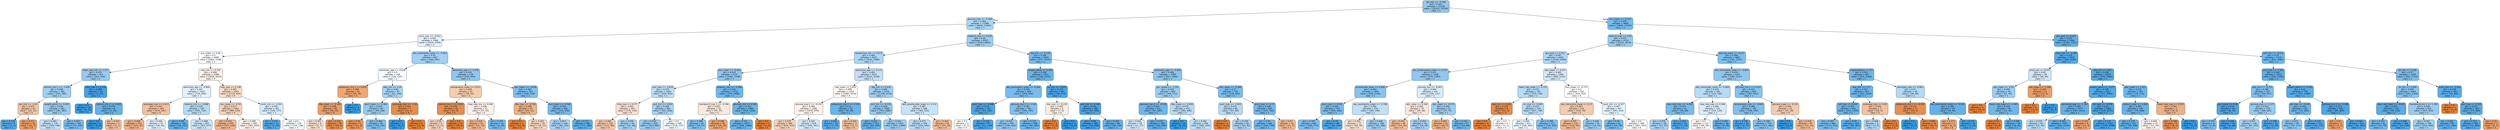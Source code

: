 digraph Tree {
node [shape=box, style="filled, rounded", color="black", fontname="helvetica"] ;
edge [fontname="helvetica"] ;
0 [label="ptt_max <= -0.348\ngini = 0.424\nsamples = 21268\nvalue = [10232, 23258]\nclass = 1", fillcolor="#90c8f0"] ;
1 [label="glucose_max <= -0.566\ngini = 0.464\nsamples = 11588\nvalue = [6626, 11461]\nclass = 1", fillcolor="#abd6f4"] ;
0 -> 1 [labeldistance=2.5, labelangle=45, headlabel="True"] ;
2 [label="pco2_max <= -0.052\ngini = 0.497\nsamples = 3366\nvalue = [2424, 2799]\nclass = 1", fillcolor="#e4f2fc"] ;
1 -> 2 ;
3 [label="gcs_motor <= 0.26\ngini = 0.5\nsamples = 2699\nvalue = [2064, 2108]\nclass = 1", fillcolor="#fbfdfe"] ;
2 -> 3 ;
4 [label="heart_rate_min <= 1.317\ngini = 0.435\nsamples = 411\nvalue = [205, 436]\nclass = 1", fillcolor="#96cbf1"] ;
3 -> 4 ;
5 [label="calcium_min.1 <= -1.434\ngini = 0.448\nsamples = 383\nvalue = [203, 395]\nclass = 1", fillcolor="#9fcff2"] ;
4 -> 5 ;
6 [label="gcs_min <= -1.83\ngini = 0.457\nsamples = 20\nvalue = [22, 12]\nclass = 0", fillcolor="#f3c6a5"] ;
5 -> 6 ;
7 [label="gini = 0.219\nsamples = 4\nvalue = [1, 7]\nclass = 1", fillcolor="#55abe9"] ;
6 -> 7 ;
8 [label="gini = 0.311\nsamples = 16\nvalue = [21, 5]\nclass = 0", fillcolor="#eb9f68"] ;
6 -> 8 ;
9 [label="weight_admit <= -0.457\ngini = 0.436\nsamples = 363\nvalue = [181, 383]\nclass = 1", fillcolor="#97cbf1"] ;
5 -> 9 ;
10 [label="gini = 0.483\nsamples = 176\nvalue = [109, 158]\nclass = 1", fillcolor="#c2e1f7"] ;
9 -> 10 ;
11 [label="gini = 0.367\nsamples = 187\nvalue = [72, 225]\nclass = 1", fillcolor="#78bced"] ;
9 -> 11 ;
12 [label="mbp_max <= 0.159\ngini = 0.089\nsamples = 28\nvalue = [2, 41]\nclass = 1", fillcolor="#43a2e6"] ;
4 -> 12 ;
13 [label="gini = 0.0\nsamples = 20\nvalue = [0, 31]\nclass = 1", fillcolor="#399de5"] ;
12 -> 13 ;
14 [label="calcium_min.1 <= 0.022\ngini = 0.278\nsamples = 8\nvalue = [2, 10]\nclass = 1", fillcolor="#61b1ea"] ;
12 -> 14 ;
15 [label="gini = 0.0\nsamples = 5\nvalue = [0, 9]\nclass = 1", fillcolor="#399de5"] ;
14 -> 15 ;
16 [label="gini = 0.444\nsamples = 3\nvalue = [2, 1]\nclass = 0", fillcolor="#f2c09c"] ;
14 -> 16 ;
17 [label="mbp_min <= 0.162\ngini = 0.499\nsamples = 2288\nvalue = [1859, 1672]\nclass = 0", fillcolor="#fcf2eb"] ;
3 -> 17 ;
18 [label="admission_age <= -0.866\ngini = 0.497\nsamples = 1025\nvalue = [730, 856]\nclass = 1", fillcolor="#e2f1fb"] ;
17 -> 18 ;
19 [label="aniongap_max <= 0.413\ngini = 0.447\nsamples = 269\nvalue = [279, 142]\nclass = 0", fillcolor="#f2c19e"] ;
18 -> 19 ;
20 [label="gini = 0.409\nsamples = 214\nvalue = [241, 97]\nclass = 0", fillcolor="#efb489"] ;
19 -> 20 ;
21 [label="gini = 0.496\nsamples = 55\nvalue = [38, 45]\nclass = 1", fillcolor="#e0f0fb"] ;
19 -> 21 ;
22 [label="totalco2_min <= -0.086\ngini = 0.475\nsamples = 756\nvalue = [451, 714]\nclass = 1", fillcolor="#b6dbf5"] ;
18 -> 22 ;
23 [label="gini = 0.282\nsamples = 104\nvalue = [28, 137]\nclass = 1", fillcolor="#61b1ea"] ;
22 -> 23 ;
24 [label="gini = 0.488\nsamples = 652\nvalue = [423, 577]\nclass = 1", fillcolor="#cae5f8"] ;
22 -> 24 ;
25 [label="mbp_max <= 0.708\ngini = 0.487\nsamples = 1263\nvalue = [1129, 816]\nclass = 0", fillcolor="#f8dcc8"] ;
17 -> 25 ;
26 [label="bun_mean <= -0.59\ngini = 0.477\nsamples = 1062\nvalue = [989, 639]\nclass = 0", fillcolor="#f6d2b9"] ;
25 -> 26 ;
27 [label="gini = 0.415\nsamples = 479\nvalue = [527, 219]\nclass = 0", fillcolor="#f0b58b"] ;
26 -> 27 ;
28 [label="gini = 0.499\nsamples = 583\nvalue = [462, 420]\nclass = 0", fillcolor="#fdf4ed"] ;
26 -> 28 ;
29 [label="pco2_min <= -0.261\ngini = 0.493\nsamples = 201\nvalue = [140, 177]\nclass = 1", fillcolor="#d6ebfa"] ;
25 -> 29 ;
30 [label="gini = 0.231\nsamples = 31\nvalue = [6, 39]\nclass = 1", fillcolor="#57ace9"] ;
29 -> 30 ;
31 [label="gini = 0.5\nsamples = 170\nvalue = [134, 138]\nclass = 1", fillcolor="#f9fcfe"] ;
29 -> 31 ;
32 [label="abs_neutrophils_mean <= -0.463\ngini = 0.45\nsamples = 667\nvalue = [360, 691]\nclass = 1", fillcolor="#a0d0f3"] ;
2 -> 32 ;
33 [label="admission_age <= -0.638\ngini = 0.5\nsamples = 149\nvalue = [120, 127]\nclass = 1", fillcolor="#f4fafe"] ;
32 -> 33 ;
34 [label="potassium_min.1 <= 0.934\ngini = 0.358\nsamples = 52\nvalue = [59, 18]\nclass = 0", fillcolor="#eda775"] ;
33 -> 34 ;
35 [label="dbp_mean <= -0.189\ngini = 0.296\nsamples = 48\nvalue = [59, 13]\nclass = 0", fillcolor="#eb9d65"] ;
34 -> 35 ;
36 [label="gini = 0.492\nsamples = 9\nvalue = [9, 7]\nclass = 0", fillcolor="#f9e3d3"] ;
35 -> 36 ;
37 [label="gini = 0.191\nsamples = 39\nvalue = [50, 6]\nclass = 0", fillcolor="#e89051"] ;
35 -> 37 ;
38 [label="gini = 0.0\nsamples = 4\nvalue = [0, 5]\nclass = 1", fillcolor="#399de5"] ;
34 -> 38 ;
39 [label="dbp_min <= 1.24\ngini = 0.46\nsamples = 97\nvalue = [61, 109]\nclass = 1", fillcolor="#a8d4f4"] ;
33 -> 39 ;
40 [label="spo2_mean <= -2.463\ngini = 0.429\nsamples = 90\nvalue = [49, 108]\nclass = 1", fillcolor="#93c9f1"] ;
39 -> 40 ;
41 [label="gini = 0.26\nsamples = 6\nvalue = [11, 2]\nclass = 0", fillcolor="#ea985d"] ;
40 -> 41 ;
42 [label="gini = 0.389\nsamples = 84\nvalue = [38, 106]\nclass = 1", fillcolor="#80c0ee"] ;
40 -> 42 ;
43 [label="aniongap_max <= -1.16\ngini = 0.142\nsamples = 7\nvalue = [12, 1]\nclass = 0", fillcolor="#e78c49"] ;
39 -> 43 ;
44 [label="gini = 0.0\nsamples = 1\nvalue = [0, 1]\nclass = 1", fillcolor="#399de5"] ;
43 -> 44 ;
45 [label="gini = 0.0\nsamples = 6\nvalue = [12, 0]\nclass = 0", fillcolor="#e58139"] ;
43 -> 45 ;
46 [label="admission_age <= -1.979\ngini = 0.419\nsamples = 518\nvalue = [240, 564]\nclass = 1", fillcolor="#8dc7f0"] ;
32 -> 46 ;
47 [label="temperature_mean <= 0.011\ngini = 0.469\nsamples = 67\nvalue = [58, 35]\nclass = 0", fillcolor="#f5cdb0"] ;
46 -> 47 ;
48 [label="calcium_min.1 <= 0.022\ngini = 0.159\nsamples = 16\nvalue = [21, 2]\nclass = 0", fillcolor="#e78d4c"] ;
47 -> 48 ;
49 [label="gini = 0.48\nsamples = 4\nvalue = [3, 2]\nclass = 0", fillcolor="#f6d5bd"] ;
48 -> 49 ;
50 [label="gini = 0.0\nsamples = 12\nvalue = [18, 0]\nclass = 0", fillcolor="#e58139"] ;
48 -> 50 ;
51 [label="resp_rate_min <= 0.046\ngini = 0.498\nsamples = 51\nvalue = [37, 33]\nclass = 0", fillcolor="#fcf1ea"] ;
47 -> 51 ;
52 [label="gini = 0.416\nsamples = 30\nvalue = [31, 13]\nclass = 0", fillcolor="#f0b68c"] ;
51 -> 52 ;
53 [label="gini = 0.355\nsamples = 21\nvalue = [6, 20]\nclass = 1", fillcolor="#74baed"] ;
51 -> 53 ;
54 [label="wbc_mean <= -0.638\ngini = 0.381\nsamples = 451\nvalue = [182, 529]\nclass = 1", fillcolor="#7dbfee"] ;
46 -> 54 ;
55 [label="dbp_max <= -0.704\ngini = 0.399\nsamples = 23\nvalue = [29, 11]\nclass = 0", fillcolor="#efb184"] ;
54 -> 55 ;
56 [label="gini = 0.0\nsamples = 5\nvalue = [13, 0]\nclass = 0", fillcolor="#e58139"] ;
55 -> 56 ;
57 [label="gini = 0.483\nsamples = 18\nvalue = [16, 11]\nclass = 0", fillcolor="#f7d8c1"] ;
55 -> 57 ;
58 [label="bun_mean <= -0.566\ngini = 0.352\nsamples = 428\nvalue = [153, 518]\nclass = 1", fillcolor="#73baed"] ;
54 -> 58 ;
59 [label="gini = 0.457\nsamples = 146\nvalue = [82, 150]\nclass = 1", fillcolor="#a5d3f3"] ;
58 -> 59 ;
60 [label="gini = 0.271\nsamples = 282\nvalue = [71, 368]\nclass = 1", fillcolor="#5fb0ea"] ;
58 -> 60 ;
61 [label="totalco2_max <= 0.244\ngini = 0.44\nsamples = 8222\nvalue = [4202, 8662]\nclass = 1", fillcolor="#99cdf2"] ;
1 -> 61 ;
62 [label="baseexcess_min <= 0.073\ngini = 0.464\nsamples = 5612\nvalue = [3225, 5586]\nclass = 1", fillcolor="#abd6f4"] ;
61 -> 62 ;
63 [label="bun_mean <= -0.345\ngini = 0.419\nsamples = 2137\nvalue = [1002, 2358]\nclass = 1", fillcolor="#8dc7f0"] ;
62 -> 63 ;
64 [label="po2_max <= -0.818\ngini = 0.479\nsamples = 1005\nvalue = [628, 952]\nclass = 1", fillcolor="#bcdef6"] ;
63 -> 64 ;
65 [label="mbp_max <= 0.277\ngini = 0.491\nsamples = 203\nvalue = [176, 134]\nclass = 0", fillcolor="#f9e1d0"] ;
64 -> 65 ;
66 [label="gini = 0.465\nsamples = 159\nvalue = [151, 88]\nclass = 0", fillcolor="#f4caac"] ;
65 -> 66 ;
67 [label="gini = 0.456\nsamples = 44\nvalue = [25, 46]\nclass = 1", fillcolor="#a5d2f3"] ;
65 -> 67 ;
68 [label="po2_min <= 0.953\ngini = 0.458\nsamples = 802\nvalue = [452, 818]\nclass = 1", fillcolor="#a6d3f3"] ;
64 -> 68 ;
69 [label="gini = 0.436\nsamples = 634\nvalue = [323, 681]\nclass = 1", fillcolor="#97cbf1"] ;
68 -> 69 ;
70 [label="gini = 0.5\nsamples = 168\nvalue = [129, 137]\nclass = 1", fillcolor="#f3f9fd"] ;
68 -> 70 ;
71 [label="totalco2_max <= -2.446\ngini = 0.332\nsamples = 1132\nvalue = [374, 1406]\nclass = 1", fillcolor="#6eb7ec"] ;
63 -> 71 ;
72 [label="hematocrit_max.1 <= -0.346\ngini = 0.495\nsamples = 52\nvalue = [45, 37]\nclass = 0", fillcolor="#fae9dc"] ;
71 -> 72 ;
73 [label="gini = 0.394\nsamples = 24\nvalue = [10, 27]\nclass = 1", fillcolor="#82c1ef"] ;
72 -> 73 ;
74 [label="gini = 0.346\nsamples = 28\nvalue = [35, 10]\nclass = 0", fillcolor="#eca572"] ;
72 -> 74 ;
75 [label="glucose_min <= 6.506\ngini = 0.312\nsamples = 1080\nvalue = [329, 1369]\nclass = 1", fillcolor="#69b5eb"] ;
71 -> 75 ;
76 [label="gini = 0.311\nsamples = 1077\nvalue = [326, 1369]\nclass = 1", fillcolor="#68b4eb"] ;
75 -> 76 ;
77 [label="gini = 0.0\nsamples = 3\nvalue = [3, 0]\nclass = 0", fillcolor="#e58139"] ;
75 -> 77 ;
78 [label="admission_age <= -0.173\ngini = 0.483\nsamples = 3475\nvalue = [2223, 3228]\nclass = 1", fillcolor="#c1e0f7"] ;
62 -> 78 ;
79 [label="sbp_mean <= 2.652\ngini = 0.499\nsamples = 1319\nvalue = [1085, 1014]\nclass = 0", fillcolor="#fdf7f2"] ;
78 -> 79 ;
80 [label="glucose_max.2 <= -0.132\ngini = 0.499\nsamples = 1286\nvalue = [1076, 976]\nclass = 0", fillcolor="#fdf3ed"] ;
79 -> 80 ;
81 [label="gini = 0.478\nsamples = 668\nvalue = [636, 415]\nclass = 0", fillcolor="#f6d3ba"] ;
80 -> 81 ;
82 [label="gini = 0.493\nsamples = 618\nvalue = [440, 561]\nclass = 1", fillcolor="#d4eaf9"] ;
80 -> 82 ;
83 [label="potassium_max.1 <= 2.532\ngini = 0.31\nsamples = 33\nvalue = [9, 38]\nclass = 1", fillcolor="#68b4eb"] ;
79 -> 83 ;
84 [label="gini = 0.268\nsamples = 30\nvalue = [7, 37]\nclass = 1", fillcolor="#5eb0ea"] ;
83 -> 84 ;
85 [label="gini = 0.444\nsamples = 3\nvalue = [2, 1]\nclass = 0", fillcolor="#f2c09c"] ;
83 -> 85 ;
86 [label="dbp_min <= 0.416\ngini = 0.448\nsamples = 2156\nvalue = [1138, 2214]\nclass = 1", fillcolor="#9fcff2"] ;
78 -> 86 ;
87 [label="po2_min <= -0.216\ngini = 0.428\nsamples = 1568\nvalue = [755, 1682]\nclass = 1", fillcolor="#92c9f1"] ;
86 -> 87 ;
88 [label="gini = 0.301\nsamples = 213\nvalue = [64, 283]\nclass = 1", fillcolor="#66b3eb"] ;
87 -> 88 ;
89 [label="gini = 0.443\nsamples = 1355\nvalue = [691, 1399]\nclass = 1", fillcolor="#9bcdf2"] ;
87 -> 89 ;
90 [label="abs_lymphocytes_mean <= 0.131\ngini = 0.487\nsamples = 588\nvalue = [383, 532]\nclass = 1", fillcolor="#c8e4f8"] ;
86 -> 90 ;
91 [label="gini = 0.477\nsamples = 534\nvalue = [326, 504]\nclass = 1", fillcolor="#b9dcf6"] ;
90 -> 91 ;
92 [label="gini = 0.442\nsamples = 54\nvalue = [57, 28]\nclass = 0", fillcolor="#f2bf9a"] ;
90 -> 92 ;
93 [label="sbp_min <= -0.126\ngini = 0.366\nsamples = 2610\nvalue = [977, 3076]\nclass = 1", fillcolor="#78bced"] ;
61 -> 93 ;
94 [label="weight_admit <= 0.499\ngini = 0.306\nsamples = 1211\nvalue = [350, 1510]\nclass = 1", fillcolor="#67b4eb"] ;
93 -> 94 ;
95 [label="abs_eosinophils_mean <= -0.356\ngini = 0.365\nsamples = 804\nvalue = [296, 936]\nclass = 1", fillcolor="#78bced"] ;
94 -> 95 ;
96 [label="pco2_max <= -0.608\ngini = 0.155\nsamples = 101\nvalue = [13, 141]\nclass = 1", fillcolor="#4ba6e7"] ;
95 -> 96 ;
97 [label="gini = 0.5\nsamples = 4\nvalue = [2, 2]\nclass = 0", fillcolor="#ffffff"] ;
96 -> 97 ;
98 [label="gini = 0.136\nsamples = 97\nvalue = [11, 139]\nclass = 1", fillcolor="#49a5e7"] ;
96 -> 98 ;
99 [label="glucose_max.2 <= -0.18\ngini = 0.387\nsamples = 703\nvalue = [283, 795]\nclass = 1", fillcolor="#7fc0ee"] ;
95 -> 99 ;
100 [label="gini = 0.425\nsamples = 407\nvalue = [189, 429]\nclass = 1", fillcolor="#90c8f0"] ;
99 -> 100 ;
101 [label="gini = 0.325\nsamples = 296\nvalue = [94, 366]\nclass = 1", fillcolor="#6cb6ec"] ;
99 -> 101 ;
102 [label="inr_min <= -0.631\ngini = 0.157\nsamples = 407\nvalue = [54, 574]\nclass = 1", fillcolor="#4ca6e7"] ;
94 -> 102 ;
103 [label="sbp_max <= -0.226\ngini = 0.497\nsamples = 8\nvalue = [7, 6]\nclass = 0", fillcolor="#fbede3"] ;
102 -> 103 ;
104 [label="gini = 0.0\nsamples = 3\nvalue = [7, 0]\nclass = 0", fillcolor="#e58139"] ;
103 -> 104 ;
105 [label="gini = 0.0\nsamples = 5\nvalue = [0, 6]\nclass = 1", fillcolor="#399de5"] ;
103 -> 105 ;
106 [label="po2_min <= 0.168\ngini = 0.141\nsamples = 399\nvalue = [47, 568]\nclass = 1", fillcolor="#49a5e7"] ;
102 -> 106 ;
107 [label="gini = 0.08\nsamples = 300\nvalue = [19, 438]\nclass = 1", fillcolor="#42a1e6"] ;
106 -> 107 ;
108 [label="gini = 0.292\nsamples = 99\nvalue = [28, 130]\nclass = 1", fillcolor="#64b2eb"] ;
106 -> 108 ;
109 [label="admission_age <= -0.026\ngini = 0.408\nsamples = 1399\nvalue = [627, 1566]\nclass = 1", fillcolor="#88c4ef"] ;
93 -> 109 ;
110 [label="gcs_verbal <= -1.235\ngini = 0.442\nsamples = 683\nvalue = [349, 711]\nclass = 1", fillcolor="#9acdf2"] ;
109 -> 110 ;
111 [label="glucose_max.2 <= -0.518\ngini = 0.322\nsamples = 211\nvalue = [67, 265]\nclass = 1", fillcolor="#6bb6ec"] ;
110 -> 111 ;
112 [label="gini = 0.492\nsamples = 28\nvalue = [21, 27]\nclass = 1", fillcolor="#d3e9f9"] ;
111 -> 112 ;
113 [label="gini = 0.271\nsamples = 183\nvalue = [46, 238]\nclass = 1", fillcolor="#5fb0ea"] ;
111 -> 113 ;
114 [label="dbp_mean <= -0.926\ngini = 0.475\nsamples = 472\nvalue = [282, 446]\nclass = 1", fillcolor="#b6dbf5"] ;
110 -> 114 ;
115 [label="gini = 0.0\nsamples = 16\nvalue = [0, 26]\nclass = 1", fillcolor="#399de5"] ;
114 -> 115 ;
116 [label="gini = 0.481\nsamples = 456\nvalue = [282, 420]\nclass = 1", fillcolor="#bedff6"] ;
114 -> 116 ;
117 [label="wbc_mean <= -0.589\ngini = 0.37\nsamples = 716\nvalue = [278, 855]\nclass = 1", fillcolor="#79bded"] ;
109 -> 117 ;
118 [label="spo2_max <= -2.923\ngini = 0.472\nsamples = 86\nvalue = [57, 92]\nclass = 1", fillcolor="#b4daf5"] ;
117 -> 118 ;
119 [label="gini = 0.0\nsamples = 3\nvalue = [6, 0]\nclass = 0", fillcolor="#e58139"] ;
118 -> 119 ;
120 [label="gini = 0.459\nsamples = 83\nvalue = [51, 92]\nclass = 1", fillcolor="#a7d3f3"] ;
118 -> 120 ;
121 [label="pco2_max <= 4.73\ngini = 0.348\nsamples = 630\nvalue = [221, 763]\nclass = 1", fillcolor="#72b9ed"] ;
117 -> 121 ;
122 [label="gini = 0.34\nsamples = 620\nvalue = [210, 758]\nclass = 1", fillcolor="#70b8ec"] ;
121 -> 122 ;
123 [label="gini = 0.43\nsamples = 10\nvalue = [11, 5]\nclass = 0", fillcolor="#f1ba93"] ;
121 -> 123 ;
124 [label="bun_mean <= -0.321\ngini = 0.359\nsamples = 9680\nvalue = [3606, 11797]\nclass = 1", fillcolor="#76bbed"] ;
0 -> 124 [labeldistance=2.5, labelangle=-45, headlabel="False"] ;
125 [label="totalco2_max <= 0.02\ngini = 0.437\nsamples = 4314\nvalue = [2225, 4676]\nclass = 1", fillcolor="#97ccf1"] ;
124 -> 125 ;
126 [label="gcs_eyes <= 0.412\ngini = 0.467\nsamples = 2432\nvalue = [1444, 2439]\nclass = 1", fillcolor="#aed7f4"] ;
125 -> 126 ;
127 [label="abs_lymphocytes_mean <= 0.147\ngini = 0.421\nsamples = 1148\nvalue = [555, 1287]\nclass = 1", fillcolor="#8ec7f0"] ;
126 -> 127 ;
128 [label="bicarbonate_mean <= 0.066\ngini = 0.403\nsamples = 1006\nvalue = [449, 1156]\nclass = 1", fillcolor="#86c3ef"] ;
127 -> 128 ;
129 [label="pco2_max <= 0.631\ngini = 0.362\nsamples = 750\nvalue = [285, 916]\nclass = 1", fillcolor="#77bbed"] ;
128 -> 129 ;
130 [label="gini = 0.383\nsamples = 662\nvalue = [269, 772]\nclass = 1", fillcolor="#7ebfee"] ;
129 -> 130 ;
131 [label="gini = 0.18\nsamples = 88\nvalue = [16, 144]\nclass = 1", fillcolor="#4fa8e8"] ;
129 -> 131 ;
132 [label="abs_neutrophils_mean <= -0.708\ngini = 0.482\nsamples = 256\nvalue = [164, 240]\nclass = 1", fillcolor="#c0e0f7"] ;
128 -> 132 ;
133 [label="gini = 0.493\nsamples = 72\nvalue = [69, 54]\nclass = 0", fillcolor="#f9e4d4"] ;
132 -> 133 ;
134 [label="gini = 0.448\nsamples = 184\nvalue = [95, 186]\nclass = 1", fillcolor="#9ecff2"] ;
132 -> 134 ;
135 [label="glucose_min <= -0.403\ngini = 0.494\nsamples = 142\nvalue = [106, 131]\nclass = 1", fillcolor="#d9ecfa"] ;
127 -> 135 ;
136 [label="wbc_mean <= 0.308\ngini = 0.495\nsamples = 70\nvalue = [69, 56]\nclass = 0", fillcolor="#fae7da"] ;
135 -> 136 ;
137 [label="gini = 0.442\nsamples = 44\nvalue = [53, 26]\nclass = 0", fillcolor="#f2bf9a"] ;
136 -> 137 ;
138 [label="gini = 0.454\nsamples = 26\nvalue = [16, 30]\nclass = 1", fillcolor="#a3d1f3"] ;
136 -> 138 ;
139 [label="wbc_mean <= -0.275\ngini = 0.442\nsamples = 72\nvalue = [37, 75]\nclass = 1", fillcolor="#9bcdf2"] ;
135 -> 139 ;
140 [label="gini = 0.403\nsamples = 15\nvalue = [18, 7]\nclass = 0", fillcolor="#efb286"] ;
139 -> 140 ;
141 [label="gini = 0.341\nsamples = 57\nvalue = [19, 68]\nclass = 1", fillcolor="#70b8ec"] ;
139 -> 141 ;
142 [label="dbp_mean <= 0.447\ngini = 0.492\nsamples = 1284\nvalue = [889, 1152]\nclass = 1", fillcolor="#d2e9f9"] ;
126 -> 142 ;
143 [label="heart_rate_mean <= -2.152\ngini = 0.475\nsamples = 742\nvalue = [470, 740]\nclass = 1", fillcolor="#b7dbf6"] ;
142 -> 143 ;
144 [label="sbp_min <= 0.033\ngini = 0.133\nsamples = 8\nvalue = [13, 1]\nclass = 0", fillcolor="#e78b48"] ;
143 -> 144 ;
145 [label="gini = 0.0\nsamples = 6\nvalue = [12, 0]\nclass = 0", fillcolor="#e58139"] ;
144 -> 145 ;
146 [label="gini = 0.5\nsamples = 2\nvalue = [1, 1]\nclass = 0", fillcolor="#ffffff"] ;
144 -> 146 ;
147 [label="inr_max <= -0.083\ngini = 0.472\nsamples = 734\nvalue = [457, 739]\nclass = 1", fillcolor="#b3daf5"] ;
143 -> 147 ;
148 [label="gini = 0.499\nsamples = 417\nvalue = [318, 352]\nclass = 1", fillcolor="#ecf6fc"] ;
147 -> 148 ;
149 [label="gini = 0.389\nsamples = 317\nvalue = [139, 387]\nclass = 1", fillcolor="#80c0ee"] ;
147 -> 149 ;
150 [label="bun_mean <= -0.737\ngini = 0.5\nsamples = 542\nvalue = [419, 412]\nclass = 0", fillcolor="#fffdfc"] ;
142 -> 150 ;
151 [label="abs_monocytes_mean <= 0.23\ngini = 0.467\nsamples = 135\nvalue = [134, 79]\nclass = 0", fillcolor="#f4cbae"] ;
150 -> 151 ;
152 [label="gini = 0.425\nsamples = 110\nvalue = [122, 54]\nclass = 0", fillcolor="#f1b991"] ;
151 -> 152 ;
153 [label="gini = 0.438\nsamples = 25\nvalue = [12, 25]\nclass = 1", fillcolor="#98ccf1"] ;
151 -> 153 ;
154 [label="spo2_min <= -0.327\ngini = 0.497\nsamples = 407\nvalue = [285, 333]\nclass = 1", fillcolor="#e2f1fb"] ;
150 -> 154 ;
155 [label="gini = 0.36\nsamples = 61\nvalue = [24, 78]\nclass = 1", fillcolor="#76bbed"] ;
154 -> 155 ;
156 [label="gini = 0.5\nsamples = 346\nvalue = [261, 255]\nclass = 0", fillcolor="#fefcfa"] ;
154 -> 156 ;
157 [label="glucose_mean <= -0.237\ngini = 0.384\nsamples = 1882\nvalue = [781, 2237]\nclass = 1", fillcolor="#7ebfee"] ;
125 -> 157 ;
158 [label="abs_neutrophils_mean <= -0.609\ngini = 0.419\nsamples = 1025\nvalue = [490, 1147]\nclass = 1", fillcolor="#8ec7f0"] ;
157 -> 158 ;
159 [label="abs_monocytes_mean <= -0.469\ngini = 0.474\nsamples = 202\nvalue = [123, 195]\nclass = 1", fillcolor="#b6dbf5"] ;
158 -> 159 ;
160 [label="resp_rate_max <= -0.403\ngini = 0.357\nsamples = 61\nvalue = [20, 66]\nclass = 1", fillcolor="#75bbed"] ;
159 -> 160 ;
161 [label="gini = 0.459\nsamples = 28\nvalue = [15, 27]\nclass = 1", fillcolor="#a7d3f3"] ;
160 -> 161 ;
162 [label="gini = 0.201\nsamples = 33\nvalue = [5, 39]\nclass = 1", fillcolor="#52aae8"] ;
160 -> 162 ;
163 [label="resp_rate_max <= 0.568\ngini = 0.494\nsamples = 141\nvalue = [103, 129]\nclass = 1", fillcolor="#d7ebfa"] ;
159 -> 163 ;
164 [label="gini = 0.5\nsamples = 113\nvalue = [94, 90]\nclass = 0", fillcolor="#fefaf7"] ;
163 -> 164 ;
165 [label="gini = 0.305\nsamples = 28\nvalue = [9, 39]\nclass = 1", fillcolor="#67b4eb"] ;
163 -> 165 ;
166 [label="glucose_min.2 <= 0.421\ngini = 0.402\nsamples = 823\nvalue = [367, 952]\nclass = 1", fillcolor="#85c3ef"] ;
158 -> 166 ;
167 [label="temperature_max <= -0.844\ngini = 0.389\nsamples = 790\nvalue = [336, 934]\nclass = 1", fillcolor="#80c0ee"] ;
166 -> 167 ;
168 [label="gini = 0.195\nsamples = 56\nvalue = [9, 73]\nclass = 1", fillcolor="#51a9e8"] ;
167 -> 168 ;
169 [label="gini = 0.399\nsamples = 734\nvalue = [327, 861]\nclass = 1", fillcolor="#84c2ef"] ;
167 -> 169 ;
170 [label="glucose_mean <= -0.534\ngini = 0.465\nsamples = 33\nvalue = [31, 18]\nclass = 0", fillcolor="#f4caac"] ;
166 -> 170 ;
171 [label="gini = 0.0\nsamples = 3\nvalue = [0, 4]\nclass = 1", fillcolor="#399de5"] ;
170 -> 171 ;
172 [label="gini = 0.429\nsamples = 30\nvalue = [31, 14]\nclass = 0", fillcolor="#f1ba92"] ;
170 -> 172 ;
173 [label="hispanic/latino <= 0.5\ngini = 0.333\nsamples = 857\nvalue = [291, 1090]\nclass = 1", fillcolor="#6eb7ec"] ;
157 -> 173 ;
174 [label="sbp_min <= 2.17\ngini = 0.321\nsamples = 817\nvalue = [263, 1044]\nclass = 1", fillcolor="#6bb6ec"] ;
173 -> 174 ;
175 [label="ptt_max <= 0.058\ngini = 0.315\nsamples = 810\nvalue = [253, 1039]\nclass = 1", fillcolor="#69b5eb"] ;
174 -> 175 ;
176 [label="gini = 0.357\nsamples = 486\nvalue = [173, 572]\nclass = 1", fillcolor="#75bbed"] ;
175 -> 176 ;
177 [label="gini = 0.25\nsamples = 324\nvalue = [80, 467]\nclass = 1", fillcolor="#5baee9"] ;
175 -> 177 ;
178 [label="aniongap_max <= 0.02\ngini = 0.444\nsamples = 7\nvalue = [10, 5]\nclass = 0", fillcolor="#f2c09c"] ;
174 -> 178 ;
179 [label="gini = 0.469\nsamples = 5\nvalue = [3, 5]\nclass = 1", fillcolor="#b0d8f5"] ;
178 -> 179 ;
180 [label="gini = 0.0\nsamples = 2\nvalue = [7, 0]\nclass = 0", fillcolor="#e58139"] ;
178 -> 180 ;
181 [label="aniongap_max <= -0.963\ngini = 0.47\nsamples = 40\nvalue = [28, 46]\nclass = 1", fillcolor="#b2d9f5"] ;
173 -> 181 ;
182 [label="potassium_min.1 <= -0.295\ngini = 0.172\nsamples = 11\nvalue = [19, 2]\nclass = 0", fillcolor="#e88e4e"] ;
181 -> 182 ;
183 [label="gini = 0.0\nsamples = 1\nvalue = [0, 1]\nclass = 1", fillcolor="#399de5"] ;
182 -> 183 ;
184 [label="gini = 0.095\nsamples = 10\nvalue = [19, 1]\nclass = 0", fillcolor="#e68843"] ;
182 -> 184 ;
185 [label="abs_eosinophils_mean <= -0.361\ngini = 0.282\nsamples = 29\nvalue = [9, 44]\nclass = 1", fillcolor="#61b1ea"] ;
181 -> 185 ;
186 [label="gini = 0.375\nsamples = 5\nvalue = [6, 2]\nclass = 0", fillcolor="#eeab7b"] ;
185 -> 186 ;
187 [label="gini = 0.124\nsamples = 24\nvalue = [3, 42]\nclass = 1", fillcolor="#47a4e7"] ;
185 -> 187 ;
188 [label="gcs_eyes <= 0.412\ngini = 0.272\nsamples = 5366\nvalue = [1381, 7121]\nclass = 1", fillcolor="#5fb0ea"] ;
124 -> 188 ;
189 [label="mbp_max <= -1.369\ngini = 0.216\nsamples = 2934\nvalue = [569, 4040]\nclass = 1", fillcolor="#55abe9"] ;
188 -> 189 ;
190 [label="pco2_min <= 0.247\ngini = 0.49\nsamples = 56\nvalue = [34, 45]\nclass = 1", fillcolor="#cfe7f9"] ;
189 -> 190 ;
191 [label="sbp_mean <= -2.63\ngini = 0.444\nsamples = 45\nvalue = [21, 42]\nclass = 1", fillcolor="#9ccef2"] ;
190 -> 191 ;
192 [label="gini = 0.0\nsamples = 5\nvalue = [10, 0]\nclass = 0", fillcolor="#e58139"] ;
191 -> 192 ;
193 [label="heart_rate_mean <= -1.563\ngini = 0.329\nsamples = 40\nvalue = [11, 42]\nclass = 1", fillcolor="#6db7ec"] ;
191 -> 193 ;
194 [label="gini = 0.0\nsamples = 2\nvalue = [3, 0]\nclass = 0", fillcolor="#e58139"] ;
193 -> 194 ;
195 [label="gini = 0.269\nsamples = 38\nvalue = [8, 42]\nclass = 1", fillcolor="#5fb0ea"] ;
193 -> 195 ;
196 [label="sbp_mean <= -1.196\ngini = 0.305\nsamples = 11\nvalue = [13, 3]\nclass = 0", fillcolor="#eb9e67"] ;
190 -> 196 ;
197 [label="gini = 0.0\nsamples = 8\nvalue = [13, 0]\nclass = 0", fillcolor="#e58139"] ;
196 -> 197 ;
198 [label="gini = 0.0\nsamples = 3\nvalue = [0, 3]\nclass = 1", fillcolor="#399de5"] ;
196 -> 198 ;
199 [label="dbp_min <= 0.85\ngini = 0.208\nsamples = 2878\nvalue = [535, 3995]\nclass = 1", fillcolor="#54aae8"] ;
189 -> 199 ;
200 [label="weight_admit <= -0.271\ngini = 0.196\nsamples = 2637\nvalue = [457, 3684]\nclass = 1", fillcolor="#52a9e8"] ;
199 -> 200 ;
201 [label="admission_age <= -1.334\ngini = 0.281\nsamples = 1077\nvalue = [287, 1413]\nclass = 1", fillcolor="#61b1ea"] ;
200 -> 201 ;
202 [label="gini = 0.476\nsamples = 40\nvalue = [25, 39]\nclass = 1", fillcolor="#b8dcf6"] ;
201 -> 202 ;
203 [label="gini = 0.269\nsamples = 1037\nvalue = [262, 1374]\nclass = 1", fillcolor="#5fb0ea"] ;
201 -> 203 ;
204 [label="ph_max <= -6.076\ngini = 0.13\nsamples = 1560\nvalue = [170, 2271]\nclass = 1", fillcolor="#48a4e7"] ;
200 -> 204 ;
205 [label="gini = 0.337\nsamples = 8\nvalue = [11, 3]\nclass = 0", fillcolor="#eca36f"] ;
204 -> 205 ;
206 [label="gini = 0.122\nsamples = 1552\nvalue = [159, 2268]\nclass = 1", fillcolor="#47a4e7"] ;
204 -> 206 ;
207 [label="wbc_mean <= 1.421\ngini = 0.321\nsamples = 241\nvalue = [78, 311]\nclass = 1", fillcolor="#6bb6ec"] ;
199 -> 207 ;
208 [label="sodium_mean <= 1.699\ngini = 0.302\nsamples = 234\nvalue = [70, 308]\nclass = 1", fillcolor="#66b3eb"] ;
207 -> 208 ;
209 [label="gini = 0.276\nsamples = 221\nvalue = [59, 298]\nclass = 1", fillcolor="#60b0ea"] ;
208 -> 209 ;
210 [label="gini = 0.499\nsamples = 13\nvalue = [11, 10]\nclass = 0", fillcolor="#fdf4ed"] ;
208 -> 210 ;
211 [label="heart_rate_max <= 0.593\ngini = 0.397\nsamples = 7\nvalue = [8, 3]\nclass = 0", fillcolor="#efb083"] ;
207 -> 211 ;
212 [label="gini = 0.198\nsamples = 6\nvalue = [8, 1]\nclass = 0", fillcolor="#e89152"] ;
211 -> 212 ;
213 [label="gini = 0.0\nsamples = 1\nvalue = [0, 2]\nclass = 1", fillcolor="#399de5"] ;
211 -> 213 ;
214 [label="po2_min <= -0.216\ngini = 0.33\nsamples = 2432\nvalue = [812, 3081]\nclass = 1", fillcolor="#6db7ec"] ;
188 -> 214 ;
215 [label="po2_max <= -1.325\ngini = 0.264\nsamples = 1003\nvalue = [251, 1356]\nclass = 1", fillcolor="#5eafea"] ;
214 -> 215 ;
216 [label="dbp_min <= -0.712\ngini = 0.385\nsamples = 225\nvalue = [94, 267]\nclass = 1", fillcolor="#7fc0ee"] ;
215 -> 216 ;
217 [label="gcs_motor <= 0.26\ngini = 0.137\nsamples = 49\nvalue = [6, 75]\nclass = 1", fillcolor="#49a5e7"] ;
216 -> 217 ;
218 [label="gini = 0.375\nsamples = 6\nvalue = [2, 6]\nclass = 1", fillcolor="#7bbeee"] ;
217 -> 218 ;
219 [label="gini = 0.104\nsamples = 43\nvalue = [4, 69]\nclass = 1", fillcolor="#44a3e7"] ;
217 -> 219 ;
220 [label="glucose_max <= 1.177\ngini = 0.431\nsamples = 176\nvalue = [88, 192]\nclass = 1", fillcolor="#94caf1"] ;
216 -> 220 ;
221 [label="gini = 0.457\nsamples = 150\nvalue = [83, 152]\nclass = 1", fillcolor="#a5d3f3"] ;
220 -> 221 ;
222 [label="gini = 0.198\nsamples = 26\nvalue = [5, 40]\nclass = 1", fillcolor="#52a9e8"] ;
220 -> 222 ;
223 [label="weight_admit <= -0.535\ngini = 0.22\nsamples = 778\nvalue = [157, 1089]\nclass = 1", fillcolor="#56abe9"] ;
215 -> 223 ;
224 [label="ptt_max <= -0.016\ngini = 0.322\nsamples = 222\nvalue = [72, 285]\nclass = 1", fillcolor="#6bb6ec"] ;
223 -> 224 ;
225 [label="gini = 0.415\nsamples = 99\nvalue = [47, 113]\nclass = 1", fillcolor="#8bc6f0"] ;
224 -> 225 ;
226 [label="gini = 0.222\nsamples = 123\nvalue = [25, 172]\nclass = 1", fillcolor="#56abe9"] ;
224 -> 226 ;
227 [label="glucose_min.2 <= -2.196\ngini = 0.173\nsamples = 556\nvalue = [85, 804]\nclass = 1", fillcolor="#4ea7e8"] ;
223 -> 227 ;
228 [label="gini = 0.32\nsamples = 3\nvalue = [4, 1]\nclass = 0", fillcolor="#eca06a"] ;
227 -> 228 ;
229 [label="gini = 0.166\nsamples = 553\nvalue = [81, 803]\nclass = 1", fillcolor="#4da7e8"] ;
227 -> 229 ;
230 [label="ph_min <= 0.166\ngini = 0.37\nsamples = 1429\nvalue = [561, 1725]\nclass = 1", fillcolor="#79bded"] ;
214 -> 230 ;
231 [label="ph_min <= 0.058\ngini = 0.403\nsamples = 1064\nvalue = [483, 1240]\nclass = 1", fillcolor="#86c3ef"] ;
230 -> 231 ;
232 [label="resp_rate_mean <= -0.631\ngini = 0.222\nsamples = 233\nvalue = [46, 316]\nclass = 1", fillcolor="#56abe9"] ;
231 -> 232 ;
233 [label="gini = 0.343\nsamples = 65\nvalue = [22, 78]\nclass = 1", fillcolor="#71b9ec"] ;
232 -> 233 ;
234 [label="gini = 0.166\nsamples = 168\nvalue = [24, 238]\nclass = 1", fillcolor="#4da7e8"] ;
232 -> 234 ;
235 [label="hematocrit_min.1 <= 1.399\ngini = 0.436\nsamples = 831\nvalue = [437, 924]\nclass = 1", fillcolor="#97cbf1"] ;
231 -> 235 ;
236 [label="gini = 0.447\nsamples = 746\nvalue = [415, 818]\nclass = 1", fillcolor="#9dcff2"] ;
235 -> 236 ;
237 [label="gini = 0.285\nsamples = 85\nvalue = [22, 106]\nclass = 1", fillcolor="#62b1ea"] ;
235 -> 237 ;
238 [label="pco2_max <= -2.316\ngini = 0.239\nsamples = 365\nvalue = [78, 485]\nclass = 1", fillcolor="#59ade9"] ;
230 -> 238 ;
239 [label="gini = 0.0\nsamples = 2\nvalue = [3, 0]\nclass = 0", fillcolor="#e58139"] ;
238 -> 239 ;
240 [label="po2_max <= 2.329\ngini = 0.232\nsamples = 363\nvalue = [75, 485]\nclass = 1", fillcolor="#58ace9"] ;
238 -> 240 ;
241 [label="gini = 0.223\nsamples = 360\nvalue = [71, 484]\nclass = 1", fillcolor="#56abe9"] ;
240 -> 241 ;
242 [label="gini = 0.32\nsamples = 3\nvalue = [4, 1]\nclass = 0", fillcolor="#eca06a"] ;
240 -> 242 ;
}